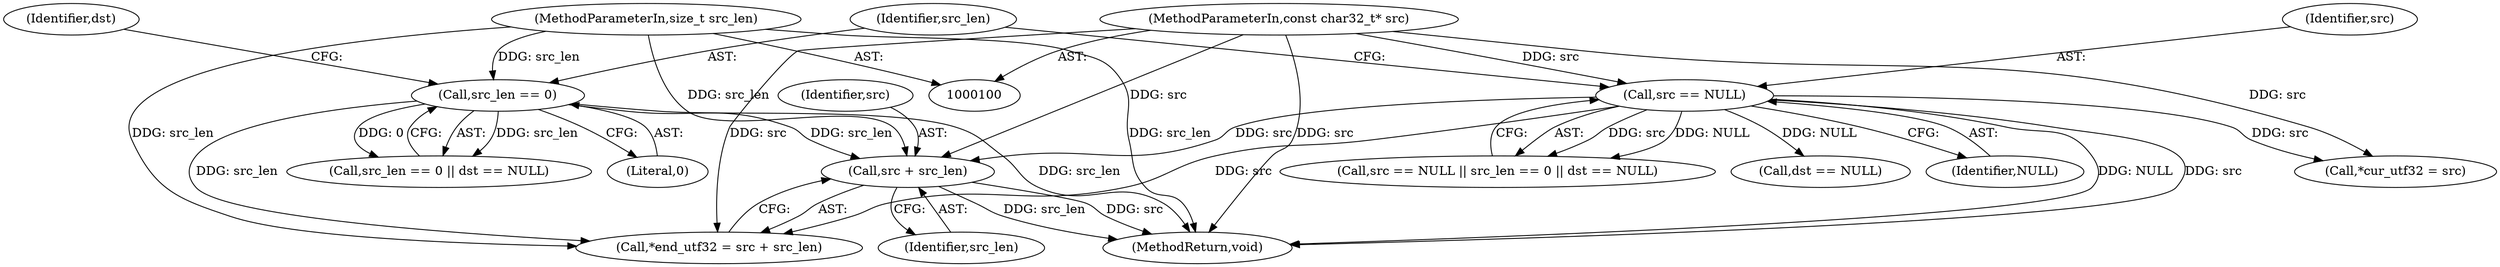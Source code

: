 digraph "0_Android_ecf5fd58a8f50362ce9e8d4245a33d56f29f142b_3@pointer" {
"1000127" [label="(Call,src + src_len)"];
"1000101" [label="(MethodParameterIn,const char32_t* src)"];
"1000108" [label="(Call,src == NULL)"];
"1000112" [label="(Call,src_len == 0)"];
"1000102" [label="(MethodParameterIn,size_t src_len)"];
"1000127" [label="(Call,src + src_len)"];
"1000115" [label="(Call,dst == NULL)"];
"1000125" [label="(Call,*end_utf32 = src + src_len)"];
"1000113" [label="(Identifier,src_len)"];
"1000101" [label="(MethodParameterIn,const char32_t* src)"];
"1000111" [label="(Call,src_len == 0 || dst == NULL)"];
"1000108" [label="(Call,src == NULL)"];
"1000110" [label="(Identifier,NULL)"];
"1000107" [label="(Call,src == NULL || src_len == 0 || dst == NULL)"];
"1000129" [label="(Identifier,src_len)"];
"1000128" [label="(Identifier,src)"];
"1000176" [label="(MethodReturn,void)"];
"1000109" [label="(Identifier,src)"];
"1000121" [label="(Call,*cur_utf32 = src)"];
"1000102" [label="(MethodParameterIn,size_t src_len)"];
"1000112" [label="(Call,src_len == 0)"];
"1000114" [label="(Literal,0)"];
"1000116" [label="(Identifier,dst)"];
"1000127" -> "1000125"  [label="AST: "];
"1000127" -> "1000129"  [label="CFG: "];
"1000128" -> "1000127"  [label="AST: "];
"1000129" -> "1000127"  [label="AST: "];
"1000125" -> "1000127"  [label="CFG: "];
"1000127" -> "1000176"  [label="DDG: src_len"];
"1000127" -> "1000176"  [label="DDG: src"];
"1000101" -> "1000127"  [label="DDG: src"];
"1000108" -> "1000127"  [label="DDG: src"];
"1000112" -> "1000127"  [label="DDG: src_len"];
"1000102" -> "1000127"  [label="DDG: src_len"];
"1000101" -> "1000100"  [label="AST: "];
"1000101" -> "1000176"  [label="DDG: src"];
"1000101" -> "1000108"  [label="DDG: src"];
"1000101" -> "1000121"  [label="DDG: src"];
"1000101" -> "1000125"  [label="DDG: src"];
"1000108" -> "1000107"  [label="AST: "];
"1000108" -> "1000110"  [label="CFG: "];
"1000109" -> "1000108"  [label="AST: "];
"1000110" -> "1000108"  [label="AST: "];
"1000113" -> "1000108"  [label="CFG: "];
"1000107" -> "1000108"  [label="CFG: "];
"1000108" -> "1000176"  [label="DDG: NULL"];
"1000108" -> "1000176"  [label="DDG: src"];
"1000108" -> "1000107"  [label="DDG: src"];
"1000108" -> "1000107"  [label="DDG: NULL"];
"1000108" -> "1000115"  [label="DDG: NULL"];
"1000108" -> "1000121"  [label="DDG: src"];
"1000108" -> "1000125"  [label="DDG: src"];
"1000112" -> "1000111"  [label="AST: "];
"1000112" -> "1000114"  [label="CFG: "];
"1000113" -> "1000112"  [label="AST: "];
"1000114" -> "1000112"  [label="AST: "];
"1000116" -> "1000112"  [label="CFG: "];
"1000111" -> "1000112"  [label="CFG: "];
"1000112" -> "1000176"  [label="DDG: src_len"];
"1000112" -> "1000111"  [label="DDG: src_len"];
"1000112" -> "1000111"  [label="DDG: 0"];
"1000102" -> "1000112"  [label="DDG: src_len"];
"1000112" -> "1000125"  [label="DDG: src_len"];
"1000102" -> "1000100"  [label="AST: "];
"1000102" -> "1000176"  [label="DDG: src_len"];
"1000102" -> "1000125"  [label="DDG: src_len"];
}
